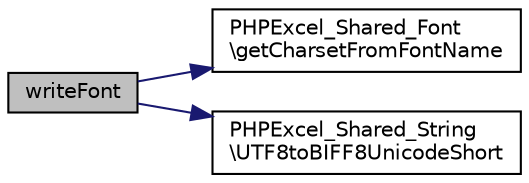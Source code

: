 digraph "writeFont"
{
  edge [fontname="Helvetica",fontsize="10",labelfontname="Helvetica",labelfontsize="10"];
  node [fontname="Helvetica",fontsize="10",shape=record];
  rankdir="LR";
  Node4 [label="writeFont",height=0.2,width=0.4,color="black", fillcolor="grey75", style="filled", fontcolor="black"];
  Node4 -> Node5 [color="midnightblue",fontsize="10",style="solid",fontname="Helvetica"];
  Node5 [label="PHPExcel_Shared_Font\l\\getCharsetFromFontName",height=0.2,width=0.4,color="black", fillcolor="white", style="filled",URL="$class_p_h_p_excel___shared___font.html#a57d2d3e90281c23241b7547992735aa5"];
  Node4 -> Node6 [color="midnightblue",fontsize="10",style="solid",fontname="Helvetica"];
  Node6 [label="PHPExcel_Shared_String\l\\UTF8toBIFF8UnicodeShort",height=0.2,width=0.4,color="black", fillcolor="white", style="filled",URL="$class_p_h_p_excel___shared___string.html#a2642412b9dfc60ebb4f5840a56c8d060"];
}
